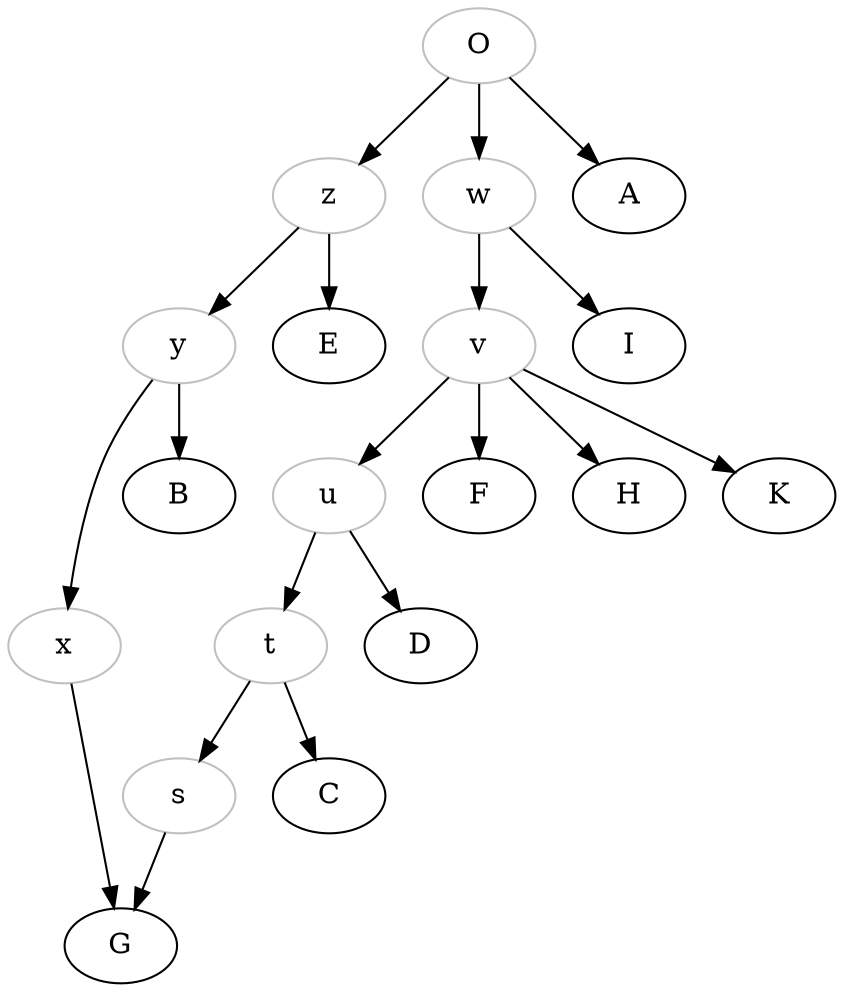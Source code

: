 digraph {
O[color="grey"];
z[color="grey"];
y[color="grey"];
x[color="grey"];
w[color="grey"];
v[color="grey"];
u[color="grey"];
t[color="grey"];
s[color="grey"];

O->z;
z->y;
y->B;
y->x;
x->G;
z->E;
O->A;
O->w;
w->I;
w->v;
v->u;
u->t;
t->s;
s->G;
t->C;
u->D;
v->F;
v->H;
v->K;



}